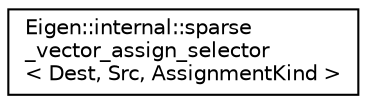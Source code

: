 digraph "Graphical Class Hierarchy"
{
  edge [fontname="Helvetica",fontsize="10",labelfontname="Helvetica",labelfontsize="10"];
  node [fontname="Helvetica",fontsize="10",shape=record];
  rankdir="LR";
  Node1 [label="Eigen::internal::sparse\l_vector_assign_selector\l\< Dest, Src, AssignmentKind \>",height=0.2,width=0.4,color="black", fillcolor="white", style="filled",URL="$struct_eigen_1_1internal_1_1sparse__vector__assign__selector.html"];
}
